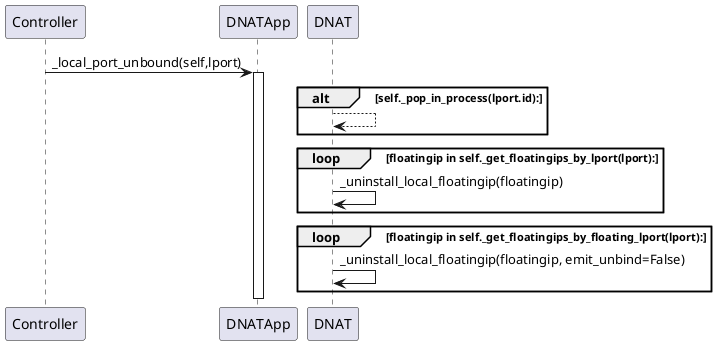 @startuml logical port unbound
Controller->DNATApp:_local_port_unbound(self,lport)
activate DNATApp
' # In case the port is flagged as in process, remove flag and ignore
alt self._pop_in_process(lport.id):
    DNAT-->DNAT:
end
loop floatingip in self._get_floatingips_by_lport(lport):
    DNAT->DNAT:_uninstall_local_floatingip(floatingip)
end
loop floatingip in self._get_floatingips_by_floating_lport(lport):
    DNAT->DNAT:_uninstall_local_floatingip(floatingip, emit_unbind=False)
end
deactivate
@enduml